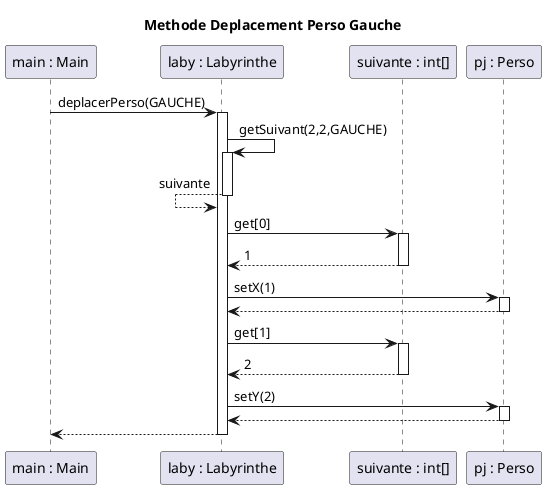 @startuml
'https://plantuml.com/sequence-diagram

title Methode Deplacement Perso Gauche
participant "main : Main" as M
participant "laby : Labyrinthe" as L
participant "suivante : int[]" as S
participant "pj : Perso" as P
M -> L : deplacerPerso(GAUCHE)
activate L
L -> L : getSuivant(2,2,GAUCHE)
activate L
L <-- L : suivante
deactivate L
L -> S : get[0]
activate S
L <-- S : 1
deactivate S
L -> P : setX(1)
activate P
P --> L
deactivate P
L -> S : get[1]
activate S
L <-- S : 2
deactivate S
L -> P : setY(2)
activate P
P --> L
deactivate P
L --> M
deactivate L
@enduml